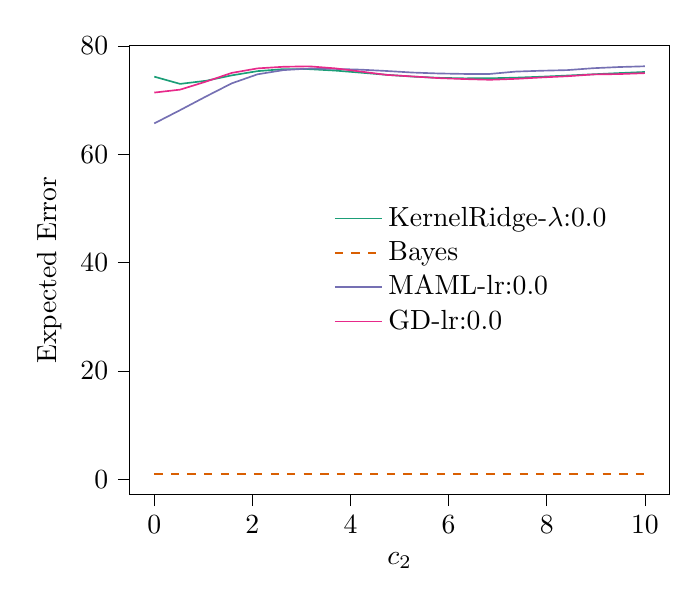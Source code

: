 % This file was created with tikzplotlib v0.10.1.
\begin{tikzpicture}

\definecolor{chocolate217952}{RGB}{217,95,2}
\definecolor{darkcyan27158119}{RGB}{27,158,119}
\definecolor{darkgray176}{RGB}{176,176,176}
\definecolor{deeppink23141138}{RGB}{231,41,138}
\definecolor{lightslategray117112179}{RGB}{117,112,179}

\begin{axis}[
legend cell align={left},
legend style={fill opacity=0.8, draw opacity=1, text opacity=1, at={(0.91,0.5)}, anchor=east, draw=none},
tick align=outside,
tick pos=left,
x grid style={darkgray176},
xlabel={\(\displaystyle c_{2}\)},
xmin=-0.499, xmax=10.5,
xtick style={color=black},
y grid style={darkgray176},
ylabel={Expected Error},
ymin=-2.761, ymax=79.983,
ytick style={color=black}
]
\addplot [semithick, darkcyan27158119]
table {%
0.001 74.305
0.527 72.971
1.054 73.545
1.58 74.545
2.106 75.326
2.632 75.697
3.159 75.691
3.685 75.429
4.211 75.045
4.737 74.65
5.264 74.319
5.79 74.096
6.316 73.996
6.842 74.01
7.369 74.12
7.895 74.297
8.421 74.514
8.947 74.744
9.474 74.967
10 75.171
};
\addlegendentry{KernelRidge-$\lambda$:0.0}
\addplot [semithick, chocolate217952, dashed]
table {%
0.001 1.0
0.527 1.0
1.054 1.0
1.58 1.0
2.106 1.0
2.632 1.0
3.159 1.0
3.685 1.0
4.211 1.0
4.737 1.0
5.264 1.0
5.79 1.0
6.316 1.0
6.842 1.0
7.369 1.0
7.895 1.0
8.421 1.0
8.947 1.0
9.474 1.0
10 1.0
};
\addlegendentry{Bayes}
\addplot [semithick, lightslategray117112179]
table {%
0.001 65.678
0.527 68.127
1.054 70.644
1.58 73.074
2.106 74.741
2.632 75.513
3.159 75.807
3.685 75.74
4.211 75.599
4.737 75.353
5.264 75.066
5.79 74.897
6.316 74.811
6.842 74.81
7.369 75.244
7.895 75.401
8.421 75.516
8.947 75.867
9.474 76.083
10 76.222
};
\addlegendentry{MAML-lr:0.0}
\addplot [semithick, deeppink23141138]
table {%
0.001 71.37
0.527 71.91
1.054 73.39
1.58 74.998
2.106 75.834
2.632 76.13
3.159 76.212
3.685 75.841
4.211 75.251
4.737 74.631
5.264 74.349
5.79 74.041
6.316 73.865
6.842 73.732
7.369 73.901
7.895 74.164
8.421 74.384
8.947 74.718
9.474 74.784
10 74.957
};
\addlegendentry{GD-lr:0.0}
\end{axis}

\end{tikzpicture}
